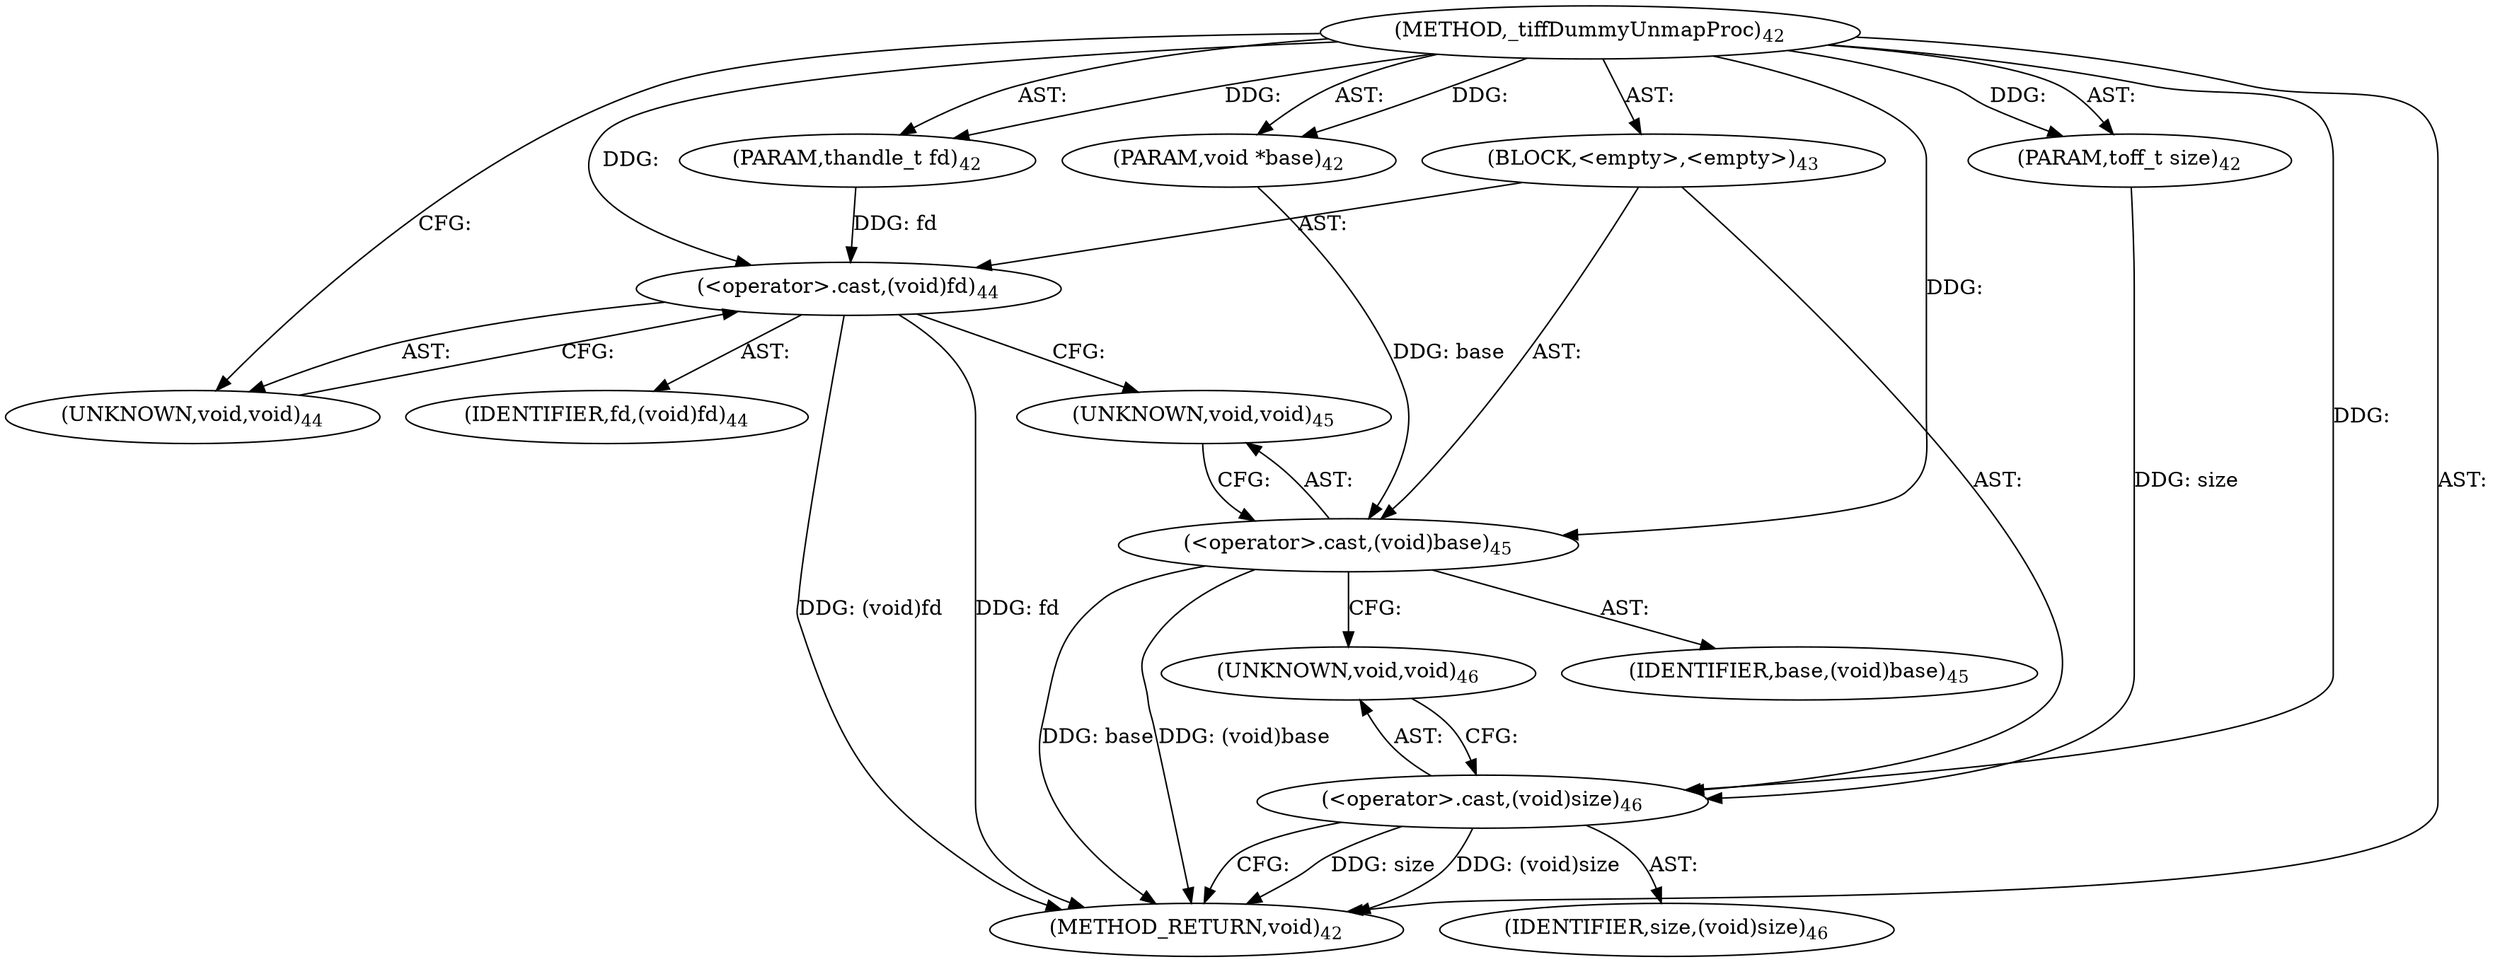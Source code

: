 digraph "_tiffDummyUnmapProc" {  
"25" [label = <(METHOD,_tiffDummyUnmapProc)<SUB>42</SUB>> ]
"26" [label = <(PARAM,thandle_t fd)<SUB>42</SUB>> ]
"27" [label = <(PARAM,void *base)<SUB>42</SUB>> ]
"28" [label = <(PARAM,toff_t size)<SUB>42</SUB>> ]
"29" [label = <(BLOCK,&lt;empty&gt;,&lt;empty&gt;)<SUB>43</SUB>> ]
"30" [label = <(&lt;operator&gt;.cast,(void)fd)<SUB>44</SUB>> ]
"31" [label = <(UNKNOWN,void,void)<SUB>44</SUB>> ]
"32" [label = <(IDENTIFIER,fd,(void)fd)<SUB>44</SUB>> ]
"33" [label = <(&lt;operator&gt;.cast,(void)base)<SUB>45</SUB>> ]
"34" [label = <(UNKNOWN,void,void)<SUB>45</SUB>> ]
"35" [label = <(IDENTIFIER,base,(void)base)<SUB>45</SUB>> ]
"36" [label = <(&lt;operator&gt;.cast,(void)size)<SUB>46</SUB>> ]
"37" [label = <(UNKNOWN,void,void)<SUB>46</SUB>> ]
"38" [label = <(IDENTIFIER,size,(void)size)<SUB>46</SUB>> ]
"39" [label = <(METHOD_RETURN,void)<SUB>42</SUB>> ]
  "25" -> "26"  [ label = "AST: "] 
  "25" -> "27"  [ label = "AST: "] 
  "25" -> "28"  [ label = "AST: "] 
  "25" -> "29"  [ label = "AST: "] 
  "25" -> "39"  [ label = "AST: "] 
  "29" -> "30"  [ label = "AST: "] 
  "29" -> "33"  [ label = "AST: "] 
  "29" -> "36"  [ label = "AST: "] 
  "30" -> "31"  [ label = "AST: "] 
  "30" -> "32"  [ label = "AST: "] 
  "33" -> "34"  [ label = "AST: "] 
  "33" -> "35"  [ label = "AST: "] 
  "36" -> "37"  [ label = "AST: "] 
  "36" -> "38"  [ label = "AST: "] 
  "30" -> "34"  [ label = "CFG: "] 
  "33" -> "37"  [ label = "CFG: "] 
  "36" -> "39"  [ label = "CFG: "] 
  "31" -> "30"  [ label = "CFG: "] 
  "34" -> "33"  [ label = "CFG: "] 
  "37" -> "36"  [ label = "CFG: "] 
  "25" -> "31"  [ label = "CFG: "] 
  "30" -> "39"  [ label = "DDG: fd"] 
  "30" -> "39"  [ label = "DDG: (void)fd"] 
  "33" -> "39"  [ label = "DDG: base"] 
  "33" -> "39"  [ label = "DDG: (void)base"] 
  "36" -> "39"  [ label = "DDG: size"] 
  "36" -> "39"  [ label = "DDG: (void)size"] 
  "25" -> "26"  [ label = "DDG: "] 
  "25" -> "27"  [ label = "DDG: "] 
  "25" -> "28"  [ label = "DDG: "] 
  "26" -> "30"  [ label = "DDG: fd"] 
  "25" -> "30"  [ label = "DDG: "] 
  "27" -> "33"  [ label = "DDG: base"] 
  "25" -> "33"  [ label = "DDG: "] 
  "28" -> "36"  [ label = "DDG: size"] 
  "25" -> "36"  [ label = "DDG: "] 
}
